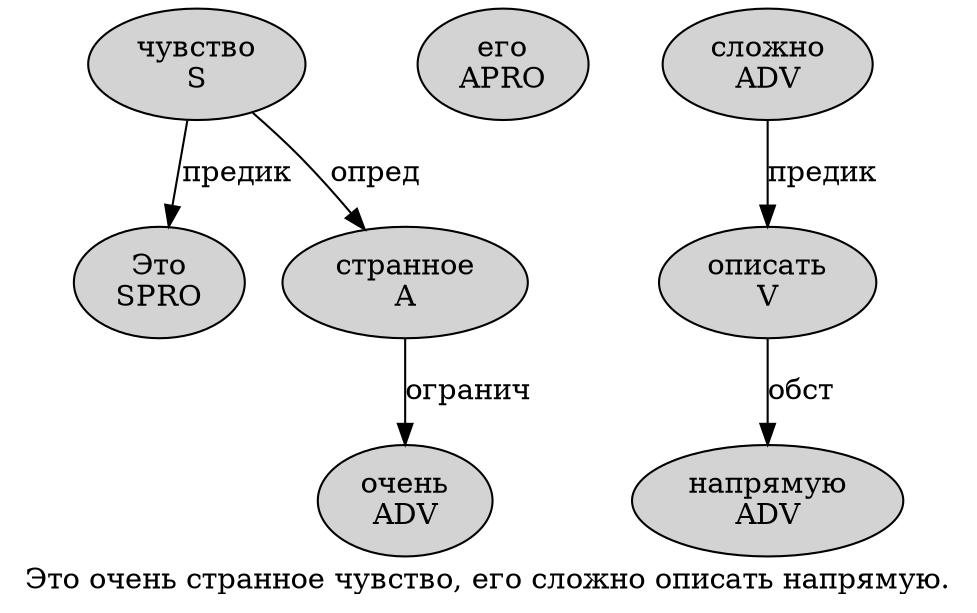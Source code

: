 digraph SENTENCE_3716 {
	graph [label="Это очень странное чувство, его сложно описать напрямую."]
	node [style=filled]
		0 [label="Это
SPRO" color="" fillcolor=lightgray penwidth=1 shape=ellipse]
		1 [label="очень
ADV" color="" fillcolor=lightgray penwidth=1 shape=ellipse]
		2 [label="странное
A" color="" fillcolor=lightgray penwidth=1 shape=ellipse]
		3 [label="чувство
S" color="" fillcolor=lightgray penwidth=1 shape=ellipse]
		5 [label="его
APRO" color="" fillcolor=lightgray penwidth=1 shape=ellipse]
		6 [label="сложно
ADV" color="" fillcolor=lightgray penwidth=1 shape=ellipse]
		7 [label="описать
V" color="" fillcolor=lightgray penwidth=1 shape=ellipse]
		8 [label="напрямую
ADV" color="" fillcolor=lightgray penwidth=1 shape=ellipse]
			2 -> 1 [label="огранич"]
			6 -> 7 [label="предик"]
			7 -> 8 [label="обст"]
			3 -> 0 [label="предик"]
			3 -> 2 [label="опред"]
}